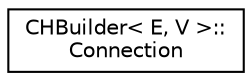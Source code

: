 digraph "Graphical Class Hierarchy"
{
  edge [fontname="Helvetica",fontsize="10",labelfontname="Helvetica",labelfontsize="10"];
  node [fontname="Helvetica",fontsize="10",shape=record];
  rankdir="LR";
  Node0 [label="CHBuilder\< E, V \>::\lConnection",height=0.2,width=0.4,color="black", fillcolor="white", style="filled",URL="$db/d8b/class_c_h_builder_1_1_connection.html",tooltip="Forward/backward connection with associated forward/backward cost. "];
}
